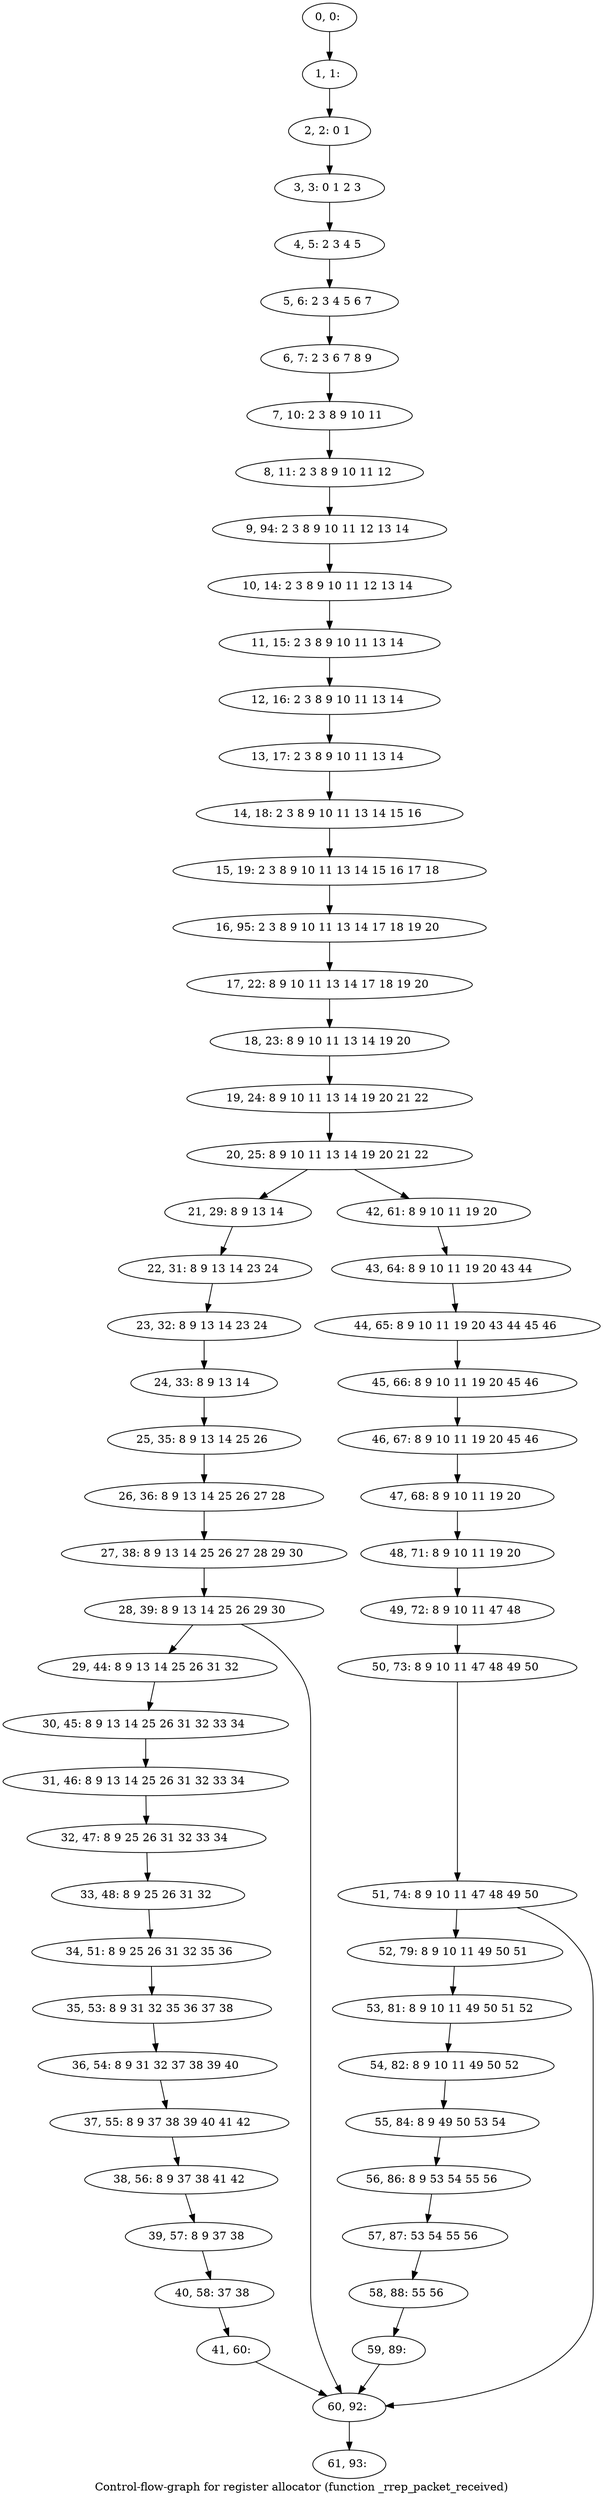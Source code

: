 digraph G {
graph [label="Control-flow-graph for register allocator (function _rrep_packet_received)"]
0[label="0, 0: "];
1[label="1, 1: "];
2[label="2, 2: 0 1 "];
3[label="3, 3: 0 1 2 3 "];
4[label="4, 5: 2 3 4 5 "];
5[label="5, 6: 2 3 4 5 6 7 "];
6[label="6, 7: 2 3 6 7 8 9 "];
7[label="7, 10: 2 3 8 9 10 11 "];
8[label="8, 11: 2 3 8 9 10 11 12 "];
9[label="9, 94: 2 3 8 9 10 11 12 13 14 "];
10[label="10, 14: 2 3 8 9 10 11 12 13 14 "];
11[label="11, 15: 2 3 8 9 10 11 13 14 "];
12[label="12, 16: 2 3 8 9 10 11 13 14 "];
13[label="13, 17: 2 3 8 9 10 11 13 14 "];
14[label="14, 18: 2 3 8 9 10 11 13 14 15 16 "];
15[label="15, 19: 2 3 8 9 10 11 13 14 15 16 17 18 "];
16[label="16, 95: 2 3 8 9 10 11 13 14 17 18 19 20 "];
17[label="17, 22: 8 9 10 11 13 14 17 18 19 20 "];
18[label="18, 23: 8 9 10 11 13 14 19 20 "];
19[label="19, 24: 8 9 10 11 13 14 19 20 21 22 "];
20[label="20, 25: 8 9 10 11 13 14 19 20 21 22 "];
21[label="21, 29: 8 9 13 14 "];
22[label="22, 31: 8 9 13 14 23 24 "];
23[label="23, 32: 8 9 13 14 23 24 "];
24[label="24, 33: 8 9 13 14 "];
25[label="25, 35: 8 9 13 14 25 26 "];
26[label="26, 36: 8 9 13 14 25 26 27 28 "];
27[label="27, 38: 8 9 13 14 25 26 27 28 29 30 "];
28[label="28, 39: 8 9 13 14 25 26 29 30 "];
29[label="29, 44: 8 9 13 14 25 26 31 32 "];
30[label="30, 45: 8 9 13 14 25 26 31 32 33 34 "];
31[label="31, 46: 8 9 13 14 25 26 31 32 33 34 "];
32[label="32, 47: 8 9 25 26 31 32 33 34 "];
33[label="33, 48: 8 9 25 26 31 32 "];
34[label="34, 51: 8 9 25 26 31 32 35 36 "];
35[label="35, 53: 8 9 31 32 35 36 37 38 "];
36[label="36, 54: 8 9 31 32 37 38 39 40 "];
37[label="37, 55: 8 9 37 38 39 40 41 42 "];
38[label="38, 56: 8 9 37 38 41 42 "];
39[label="39, 57: 8 9 37 38 "];
40[label="40, 58: 37 38 "];
41[label="41, 60: "];
42[label="42, 61: 8 9 10 11 19 20 "];
43[label="43, 64: 8 9 10 11 19 20 43 44 "];
44[label="44, 65: 8 9 10 11 19 20 43 44 45 46 "];
45[label="45, 66: 8 9 10 11 19 20 45 46 "];
46[label="46, 67: 8 9 10 11 19 20 45 46 "];
47[label="47, 68: 8 9 10 11 19 20 "];
48[label="48, 71: 8 9 10 11 19 20 "];
49[label="49, 72: 8 9 10 11 47 48 "];
50[label="50, 73: 8 9 10 11 47 48 49 50 "];
51[label="51, 74: 8 9 10 11 47 48 49 50 "];
52[label="52, 79: 8 9 10 11 49 50 51 "];
53[label="53, 81: 8 9 10 11 49 50 51 52 "];
54[label="54, 82: 8 9 10 11 49 50 52 "];
55[label="55, 84: 8 9 49 50 53 54 "];
56[label="56, 86: 8 9 53 54 55 56 "];
57[label="57, 87: 53 54 55 56 "];
58[label="58, 88: 55 56 "];
59[label="59, 89: "];
60[label="60, 92: "];
61[label="61, 93: "];
0->1 ;
1->2 ;
2->3 ;
3->4 ;
4->5 ;
5->6 ;
6->7 ;
7->8 ;
8->9 ;
9->10 ;
10->11 ;
11->12 ;
12->13 ;
13->14 ;
14->15 ;
15->16 ;
16->17 ;
17->18 ;
18->19 ;
19->20 ;
20->21 ;
20->42 ;
21->22 ;
22->23 ;
23->24 ;
24->25 ;
25->26 ;
26->27 ;
27->28 ;
28->29 ;
28->60 ;
29->30 ;
30->31 ;
31->32 ;
32->33 ;
33->34 ;
34->35 ;
35->36 ;
36->37 ;
37->38 ;
38->39 ;
39->40 ;
40->41 ;
41->60 ;
42->43 ;
43->44 ;
44->45 ;
45->46 ;
46->47 ;
47->48 ;
48->49 ;
49->50 ;
50->51 ;
51->52 ;
51->60 ;
52->53 ;
53->54 ;
54->55 ;
55->56 ;
56->57 ;
57->58 ;
58->59 ;
59->60 ;
60->61 ;
}
